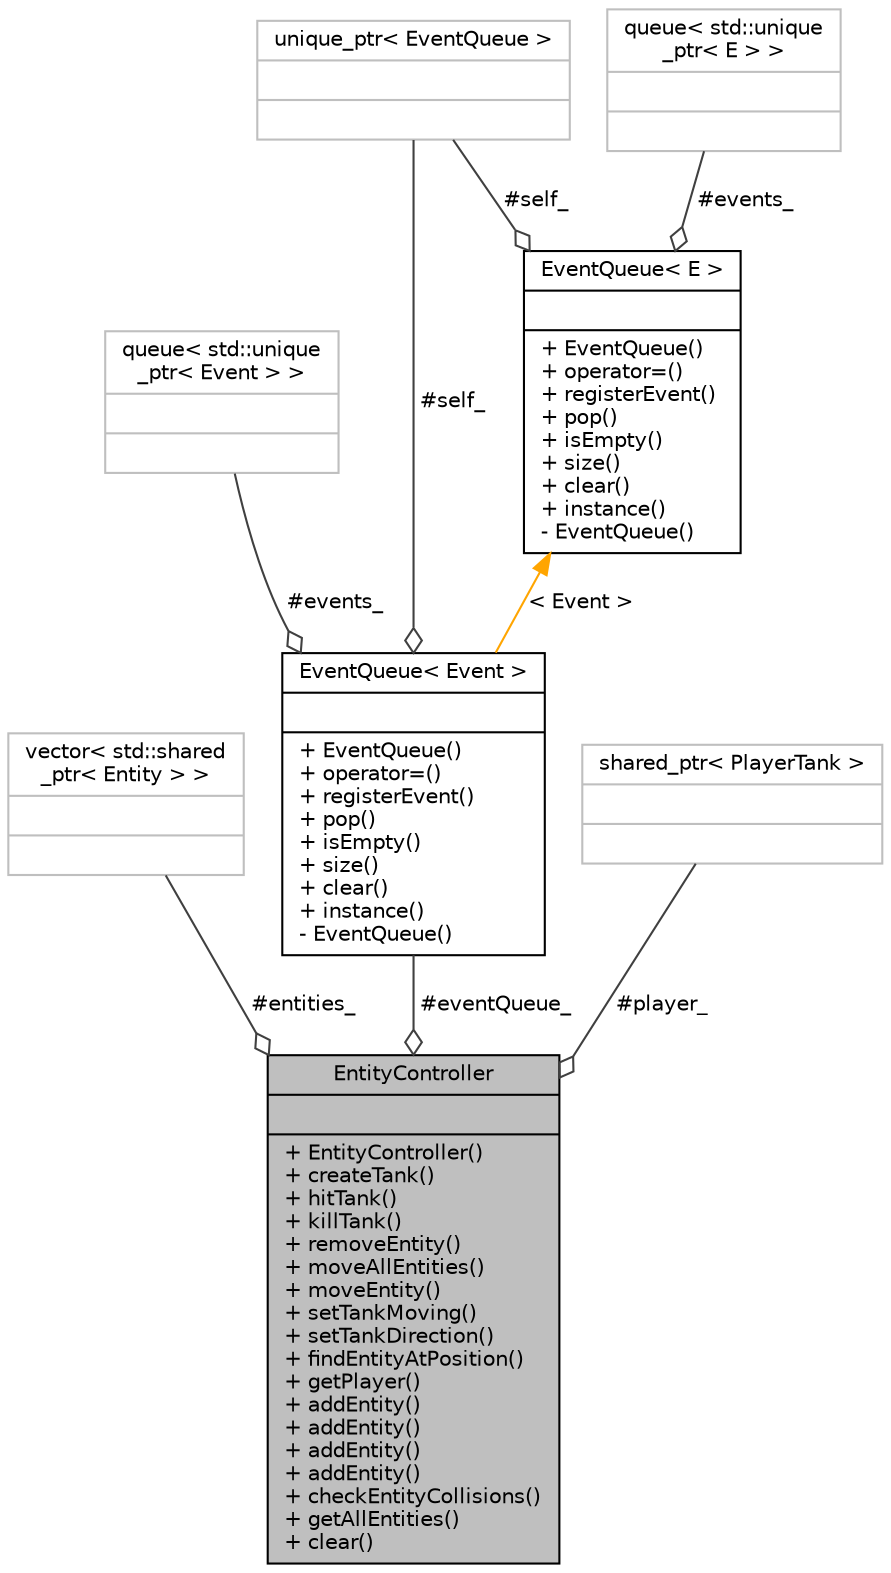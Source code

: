 digraph "EntityController"
{
 // INTERACTIVE_SVG=YES
 // LATEX_PDF_SIZE
  bgcolor="transparent";
  edge [fontname="Helvetica",fontsize="10",labelfontname="Helvetica",labelfontsize="10"];
  node [fontname="Helvetica",fontsize="10",shape=record];
  Node1 [label="{EntityController\n||+ EntityController()\l+ createTank()\l+ hitTank()\l+ killTank()\l+ removeEntity()\l+ moveAllEntities()\l+ moveEntity()\l+ setTankMoving()\l+ setTankDirection()\l+ findEntityAtPosition()\l+ getPlayer()\l+ addEntity()\l+ addEntity()\l+ addEntity()\l+ addEntity()\l+ checkEntityCollisions()\l+ getAllEntities()\l+ clear()\l}",height=0.2,width=0.4,color="black", fillcolor="grey75", style="filled", fontcolor="black",tooltip="Aggregates and manipulates Entity objects."];
  Node2 -> Node1 [color="grey25",fontsize="10",style="solid",label=" #entities_" ,arrowhead="odiamond",fontname="Helvetica"];
  Node2 [label="{vector\< std::shared\l_ptr\< Entity \> \>\n||}",height=0.2,width=0.4,color="grey75",tooltip=" "];
  Node3 -> Node1 [color="grey25",fontsize="10",style="solid",label=" #eventQueue_" ,arrowhead="odiamond",fontname="Helvetica"];
  Node3 [label="{EventQueue\< Event \>\n||+ EventQueue()\l+ operator=()\l+ registerEvent()\l+ pop()\l+ isEmpty()\l+ size()\l+ clear()\l+ instance()\l- EventQueue()\l}",height=0.2,width=0.4,color="black",URL="$class_event_queue.html",tooltip=" "];
  Node4 -> Node3 [color="grey25",fontsize="10",style="solid",label=" #events_" ,arrowhead="odiamond",fontname="Helvetica"];
  Node4 [label="{queue\< std::unique\l_ptr\< Event \> \>\n||}",height=0.2,width=0.4,color="grey75",tooltip=" "];
  Node5 -> Node3 [color="grey25",fontsize="10",style="solid",label=" #self_" ,arrowhead="odiamond",fontname="Helvetica"];
  Node5 [label="{unique_ptr\< EventQueue \>\n||}",height=0.2,width=0.4,color="grey75",tooltip=" "];
  Node6 -> Node3 [dir="back",color="orange",fontsize="10",style="solid",label=" \< Event \>" ,fontname="Helvetica"];
  Node6 [label="{EventQueue\< E \>\n||+ EventQueue()\l+ operator=()\l+ registerEvent()\l+ pop()\l+ isEmpty()\l+ size()\l+ clear()\l+ instance()\l- EventQueue()\l}",height=0.2,width=0.4,color="black",URL="$class_event_queue.html",tooltip="Singleton class wrapper for std::queue<E>."];
  Node7 -> Node6 [color="grey25",fontsize="10",style="solid",label=" #events_" ,arrowhead="odiamond",fontname="Helvetica"];
  Node7 [label="{queue\< std::unique\l_ptr\< E \> \>\n||}",height=0.2,width=0.4,color="grey75",tooltip=" "];
  Node5 -> Node6 [color="grey25",fontsize="10",style="solid",label=" #self_" ,arrowhead="odiamond",fontname="Helvetica"];
  Node8 -> Node1 [color="grey25",fontsize="10",style="solid",label=" #player_" ,arrowhead="odiamond",fontname="Helvetica"];
  Node8 [label="{shared_ptr\< PlayerTank \>\n||}",height=0.2,width=0.4,color="grey75",tooltip=" "];
}
